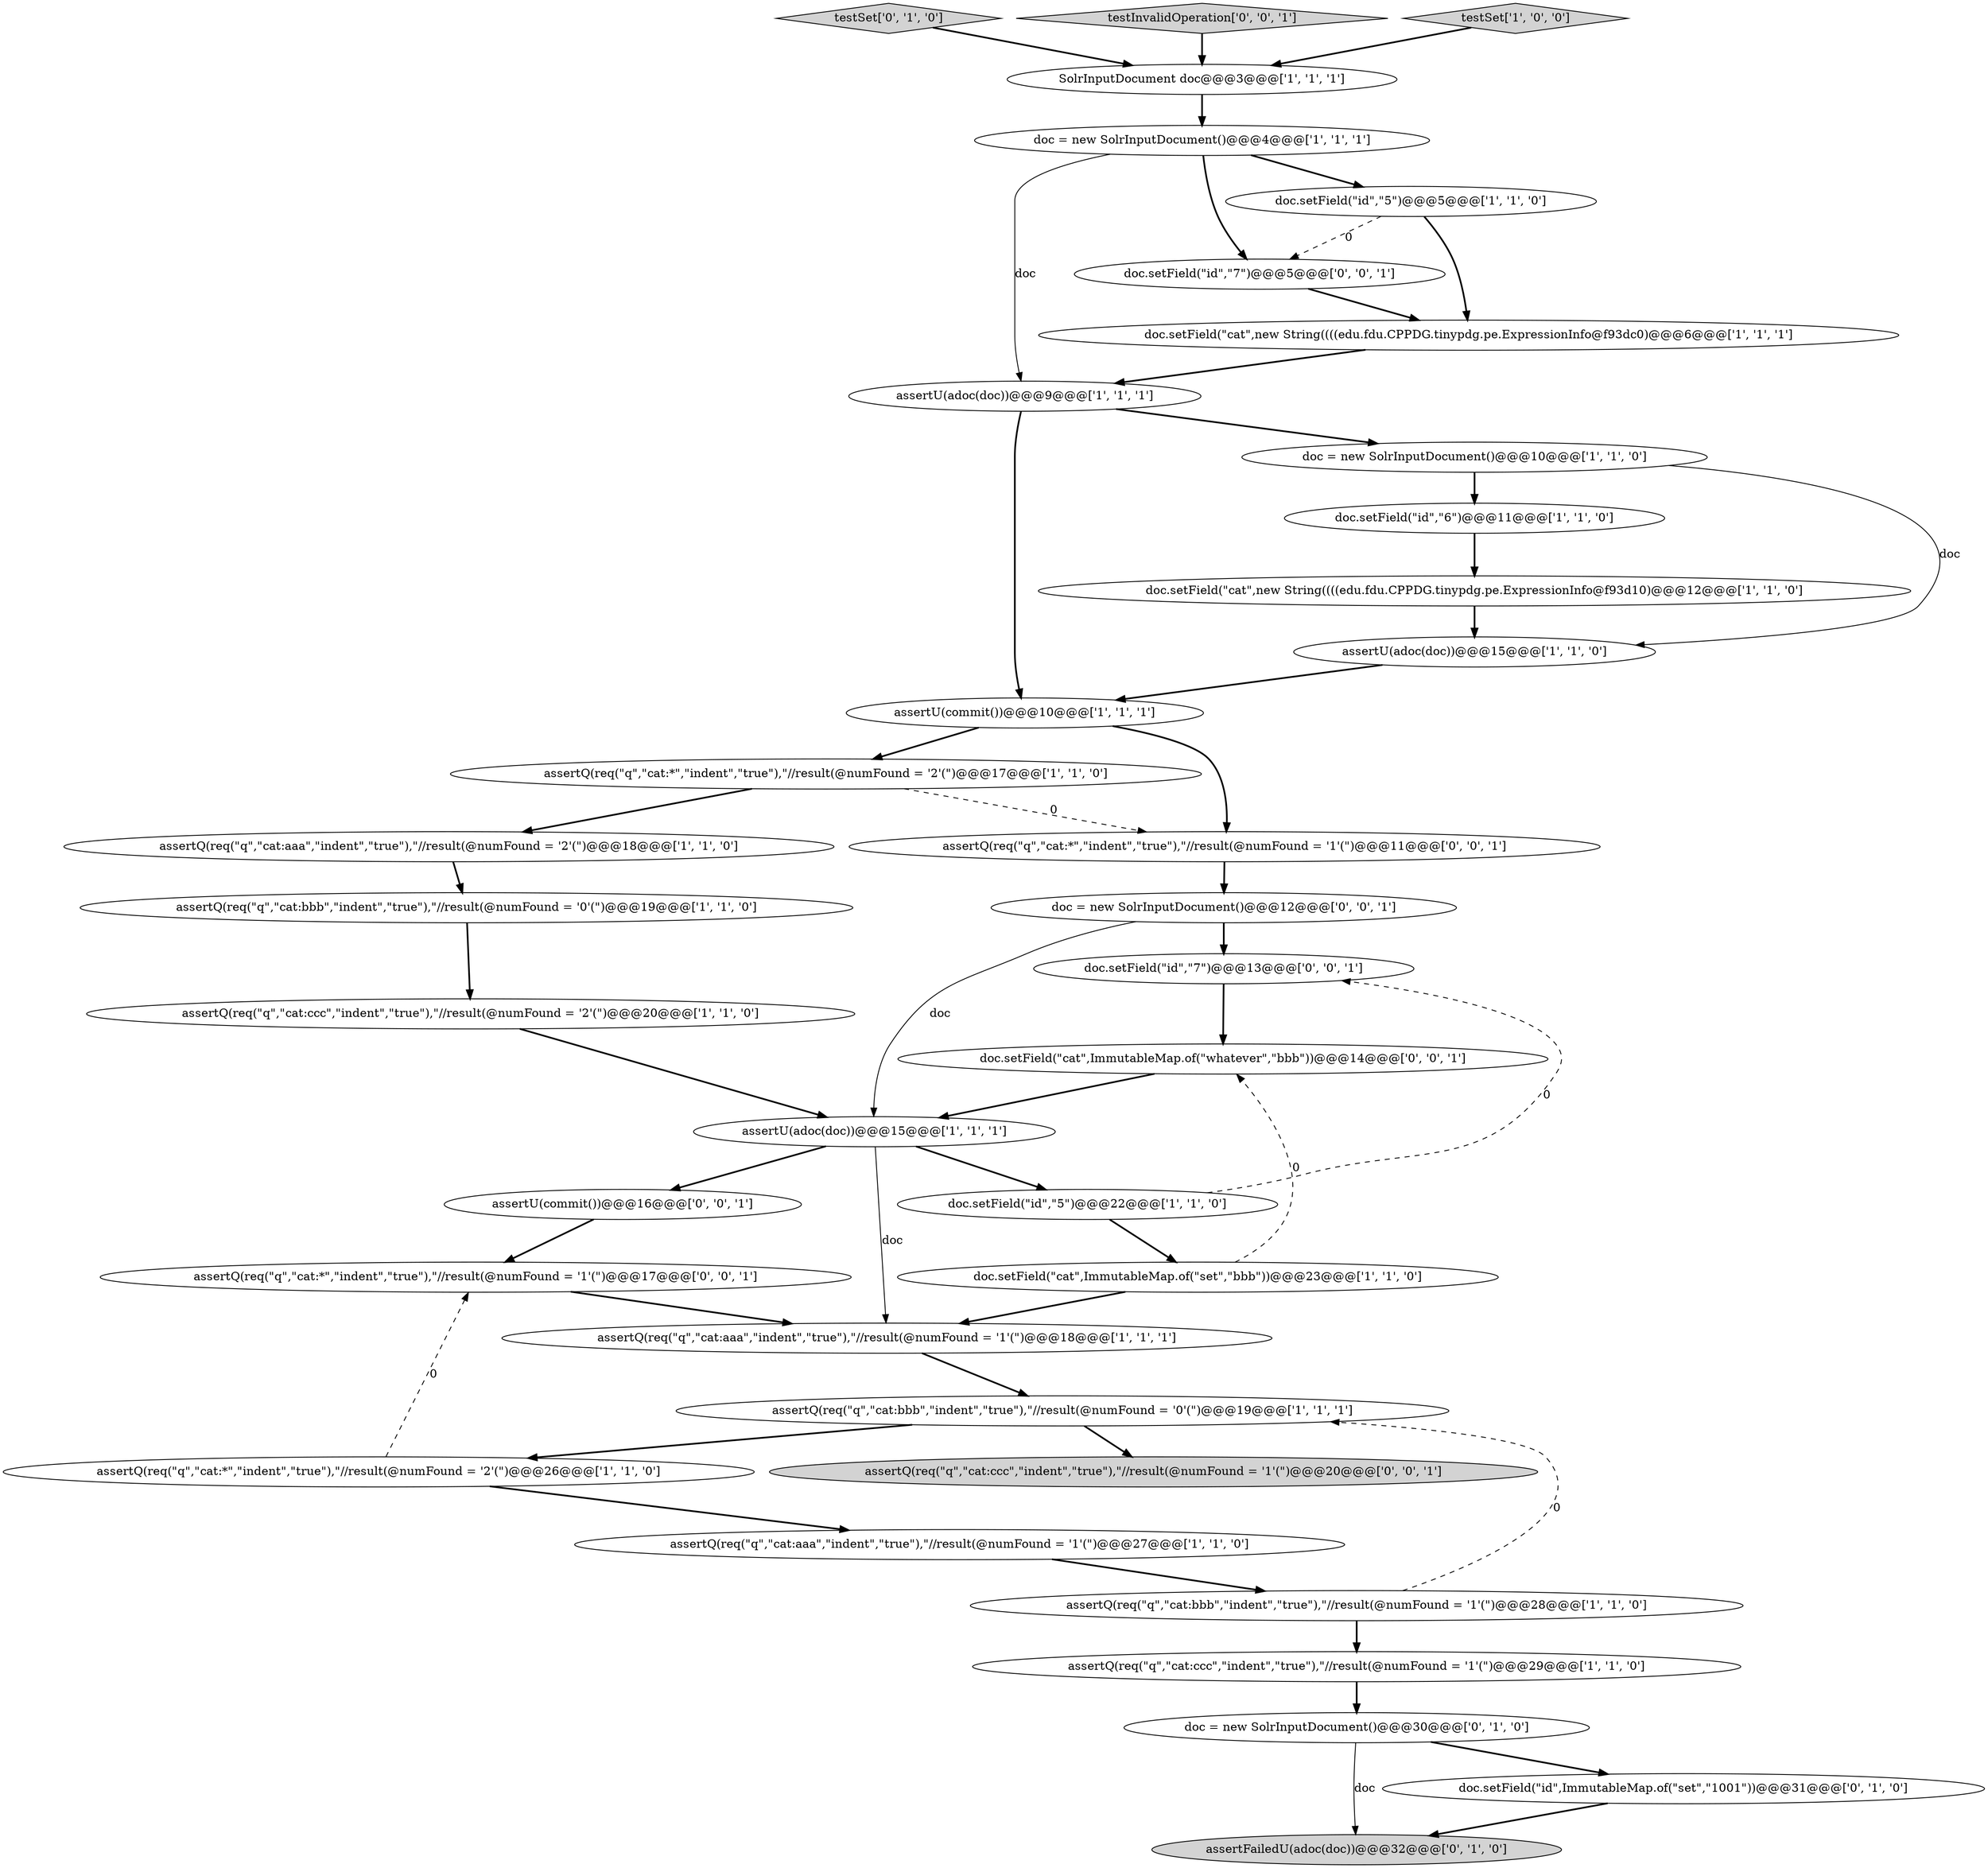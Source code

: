 digraph {
34 [style = filled, label = "doc.setField(\"id\",\"7\")@@@13@@@['0', '0', '1']", fillcolor = white, shape = ellipse image = "AAA0AAABBB3BBB"];
22 [style = filled, label = "assertQ(req(\"q\",\"cat:aaa\",\"indent\",\"true\"),\"//result(@numFound = '2'(\")@@@18@@@['1', '1', '0']", fillcolor = white, shape = ellipse image = "AAA0AAABBB1BBB"];
23 [style = filled, label = "assertU(adoc(doc))@@@15@@@['1', '1', '0']", fillcolor = white, shape = ellipse image = "AAA0AAABBB1BBB"];
0 [style = filled, label = "assertQ(req(\"q\",\"cat:*\",\"indent\",\"true\"),\"//result(@numFound = '2'(\")@@@17@@@['1', '1', '0']", fillcolor = white, shape = ellipse image = "AAA0AAABBB1BBB"];
7 [style = filled, label = "doc = new SolrInputDocument()@@@4@@@['1', '1', '1']", fillcolor = white, shape = ellipse image = "AAA0AAABBB1BBB"];
24 [style = filled, label = "testSet['0', '1', '0']", fillcolor = lightgray, shape = diamond image = "AAA0AAABBB2BBB"];
13 [style = filled, label = "doc.setField(\"id\",\"6\")@@@11@@@['1', '1', '0']", fillcolor = white, shape = ellipse image = "AAA0AAABBB1BBB"];
10 [style = filled, label = "doc.setField(\"cat\",new String((((edu.fdu.CPPDG.tinypdg.pe.ExpressionInfo@f93dc0)@@@6@@@['1', '1', '1']", fillcolor = white, shape = ellipse image = "AAA0AAABBB1BBB"];
25 [style = filled, label = "assertFailedU(adoc(doc))@@@32@@@['0', '1', '0']", fillcolor = lightgray, shape = ellipse image = "AAA1AAABBB2BBB"];
27 [style = filled, label = "doc.setField(\"id\",ImmutableMap.of(\"set\",\"1001\"))@@@31@@@['0', '1', '0']", fillcolor = white, shape = ellipse image = "AAA1AAABBB2BBB"];
28 [style = filled, label = "testInvalidOperation['0', '0', '1']", fillcolor = lightgray, shape = diamond image = "AAA0AAABBB3BBB"];
12 [style = filled, label = "assertU(adoc(doc))@@@9@@@['1', '1', '1']", fillcolor = white, shape = ellipse image = "AAA0AAABBB1BBB"];
35 [style = filled, label = "assertU(commit())@@@16@@@['0', '0', '1']", fillcolor = white, shape = ellipse image = "AAA0AAABBB3BBB"];
6 [style = filled, label = "assertQ(req(\"q\",\"cat:aaa\",\"indent\",\"true\"),\"//result(@numFound = '1'(\")@@@18@@@['1', '1', '1']", fillcolor = white, shape = ellipse image = "AAA0AAABBB1BBB"];
2 [style = filled, label = "assertU(commit())@@@10@@@['1', '1', '1']", fillcolor = white, shape = ellipse image = "AAA0AAABBB1BBB"];
20 [style = filled, label = "doc = new SolrInputDocument()@@@10@@@['1', '1', '0']", fillcolor = white, shape = ellipse image = "AAA0AAABBB1BBB"];
9 [style = filled, label = "assertQ(req(\"q\",\"cat:ccc\",\"indent\",\"true\"),\"//result(@numFound = '1'(\")@@@29@@@['1', '1', '0']", fillcolor = white, shape = ellipse image = "AAA0AAABBB1BBB"];
36 [style = filled, label = "doc.setField(\"cat\",ImmutableMap.of(\"whatever\",\"bbb\"))@@@14@@@['0', '0', '1']", fillcolor = white, shape = ellipse image = "AAA0AAABBB3BBB"];
3 [style = filled, label = "assertQ(req(\"q\",\"cat:bbb\",\"indent\",\"true\"),\"//result(@numFound = '0'(\")@@@19@@@['1', '1', '0']", fillcolor = white, shape = ellipse image = "AAA0AAABBB1BBB"];
14 [style = filled, label = "testSet['1', '0', '0']", fillcolor = lightgray, shape = diamond image = "AAA0AAABBB1BBB"];
4 [style = filled, label = "assertQ(req(\"q\",\"cat:bbb\",\"indent\",\"true\"),\"//result(@numFound = '1'(\")@@@28@@@['1', '1', '0']", fillcolor = white, shape = ellipse image = "AAA0AAABBB1BBB"];
1 [style = filled, label = "assertQ(req(\"q\",\"cat:bbb\",\"indent\",\"true\"),\"//result(@numFound = '0'(\")@@@19@@@['1', '1', '1']", fillcolor = white, shape = ellipse image = "AAA0AAABBB1BBB"];
31 [style = filled, label = "assertQ(req(\"q\",\"cat:*\",\"indent\",\"true\"),\"//result(@numFound = '1'(\")@@@17@@@['0', '0', '1']", fillcolor = white, shape = ellipse image = "AAA0AAABBB3BBB"];
8 [style = filled, label = "assertU(adoc(doc))@@@15@@@['1', '1', '1']", fillcolor = white, shape = ellipse image = "AAA0AAABBB1BBB"];
33 [style = filled, label = "doc.setField(\"id\",\"7\")@@@5@@@['0', '0', '1']", fillcolor = white, shape = ellipse image = "AAA0AAABBB3BBB"];
5 [style = filled, label = "doc.setField(\"cat\",ImmutableMap.of(\"set\",\"bbb\"))@@@23@@@['1', '1', '0']", fillcolor = white, shape = ellipse image = "AAA0AAABBB1BBB"];
19 [style = filled, label = "SolrInputDocument doc@@@3@@@['1', '1', '1']", fillcolor = white, shape = ellipse image = "AAA0AAABBB1BBB"];
18 [style = filled, label = "assertQ(req(\"q\",\"cat:*\",\"indent\",\"true\"),\"//result(@numFound = '2'(\")@@@26@@@['1', '1', '0']", fillcolor = white, shape = ellipse image = "AAA0AAABBB1BBB"];
16 [style = filled, label = "assertQ(req(\"q\",\"cat:aaa\",\"indent\",\"true\"),\"//result(@numFound = '1'(\")@@@27@@@['1', '1', '0']", fillcolor = white, shape = ellipse image = "AAA0AAABBB1BBB"];
11 [style = filled, label = "assertQ(req(\"q\",\"cat:ccc\",\"indent\",\"true\"),\"//result(@numFound = '2'(\")@@@20@@@['1', '1', '0']", fillcolor = white, shape = ellipse image = "AAA0AAABBB1BBB"];
15 [style = filled, label = "doc.setField(\"id\",\"5\")@@@22@@@['1', '1', '0']", fillcolor = white, shape = ellipse image = "AAA0AAABBB1BBB"];
17 [style = filled, label = "doc.setField(\"id\",\"5\")@@@5@@@['1', '1', '0']", fillcolor = white, shape = ellipse image = "AAA0AAABBB1BBB"];
26 [style = filled, label = "doc = new SolrInputDocument()@@@30@@@['0', '1', '0']", fillcolor = white, shape = ellipse image = "AAA1AAABBB2BBB"];
29 [style = filled, label = "assertQ(req(\"q\",\"cat:*\",\"indent\",\"true\"),\"//result(@numFound = '1'(\")@@@11@@@['0', '0', '1']", fillcolor = white, shape = ellipse image = "AAA0AAABBB3BBB"];
21 [style = filled, label = "doc.setField(\"cat\",new String((((edu.fdu.CPPDG.tinypdg.pe.ExpressionInfo@f93d10)@@@12@@@['1', '1', '0']", fillcolor = white, shape = ellipse image = "AAA0AAABBB1BBB"];
32 [style = filled, label = "doc = new SolrInputDocument()@@@12@@@['0', '0', '1']", fillcolor = white, shape = ellipse image = "AAA0AAABBB3BBB"];
30 [style = filled, label = "assertQ(req(\"q\",\"cat:ccc\",\"indent\",\"true\"),\"//result(@numFound = '1'(\")@@@20@@@['0', '0', '1']", fillcolor = lightgray, shape = ellipse image = "AAA0AAABBB3BBB"];
23->2 [style = bold, label=""];
3->11 [style = bold, label=""];
26->25 [style = solid, label="doc"];
7->33 [style = bold, label=""];
27->25 [style = bold, label=""];
16->4 [style = bold, label=""];
35->31 [style = bold, label=""];
0->29 [style = dashed, label="0"];
0->22 [style = bold, label=""];
8->35 [style = bold, label=""];
33->10 [style = bold, label=""];
12->2 [style = bold, label=""];
22->3 [style = bold, label=""];
32->8 [style = solid, label="doc"];
28->19 [style = bold, label=""];
34->36 [style = bold, label=""];
1->18 [style = bold, label=""];
14->19 [style = bold, label=""];
26->27 [style = bold, label=""];
7->12 [style = solid, label="doc"];
10->12 [style = bold, label=""];
8->6 [style = solid, label="doc"];
20->13 [style = bold, label=""];
17->33 [style = dashed, label="0"];
2->29 [style = bold, label=""];
29->32 [style = bold, label=""];
31->6 [style = bold, label=""];
11->8 [style = bold, label=""];
4->9 [style = bold, label=""];
20->23 [style = solid, label="doc"];
18->16 [style = bold, label=""];
15->5 [style = bold, label=""];
12->20 [style = bold, label=""];
36->8 [style = bold, label=""];
1->30 [style = bold, label=""];
7->17 [style = bold, label=""];
18->31 [style = dashed, label="0"];
32->34 [style = bold, label=""];
2->0 [style = bold, label=""];
9->26 [style = bold, label=""];
24->19 [style = bold, label=""];
5->36 [style = dashed, label="0"];
4->1 [style = dashed, label="0"];
19->7 [style = bold, label=""];
21->23 [style = bold, label=""];
15->34 [style = dashed, label="0"];
6->1 [style = bold, label=""];
17->10 [style = bold, label=""];
8->15 [style = bold, label=""];
5->6 [style = bold, label=""];
13->21 [style = bold, label=""];
}
